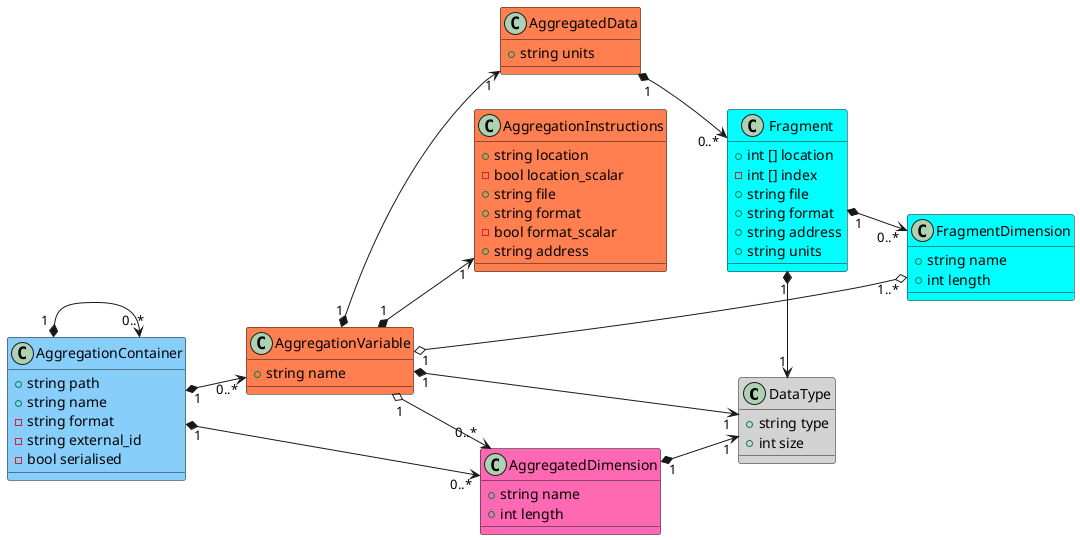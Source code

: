 @startuml cfa_class_diagram
left to right direction
class DataType #lightgrey {
    +string type
    +int size
}

class FragmentDimension #cyan {
    +string name
    +int length
}

class Fragment #cyan {
    +int [] location
    -int [] index
    +string file
    +string format
    +string address
    +string units
}

class AggregationInstructions #coral {
    +string location
    -bool location_scalar
    +string file
    +string format
    -bool format_scalar
    +string address
}

class AggregatedData #coral {
    +string units
}

class AggregatedDimension #hotpink {
    +string name
    +int length
}

class AggregationVariable #coral{
    +string name
}

class AggregationContainer #lightskyblue {
    +string path
    +string name
    -string format
    -string external_id
    -bool serialised
}

AggregationVariable "1" o--> "0..*" AggregatedDimension
AggregationVariable "1" *--> "1" AggregatedData
AggregatedData "1" *--> "0..*" Fragment
Fragment "1" *--> "0..*" FragmentDimension
AggregationVariable "1" o--o "1..*" FragmentDimension
AggregatedDimension "1" *-> "1" DataType
AggregationVariable "1" *--> "1" AggregationInstructions
AggregationVariable "1" *-> "1" DataType
Fragment "1" *-> "1" DataType
AggregationContainer "1" *--> "0..*" AggregationVariable
AggregationContainer "1" *--> "0..*" AggregatedDimension
AggregationContainer "1" *--> "0..*" AggregationContainer
@enduml
